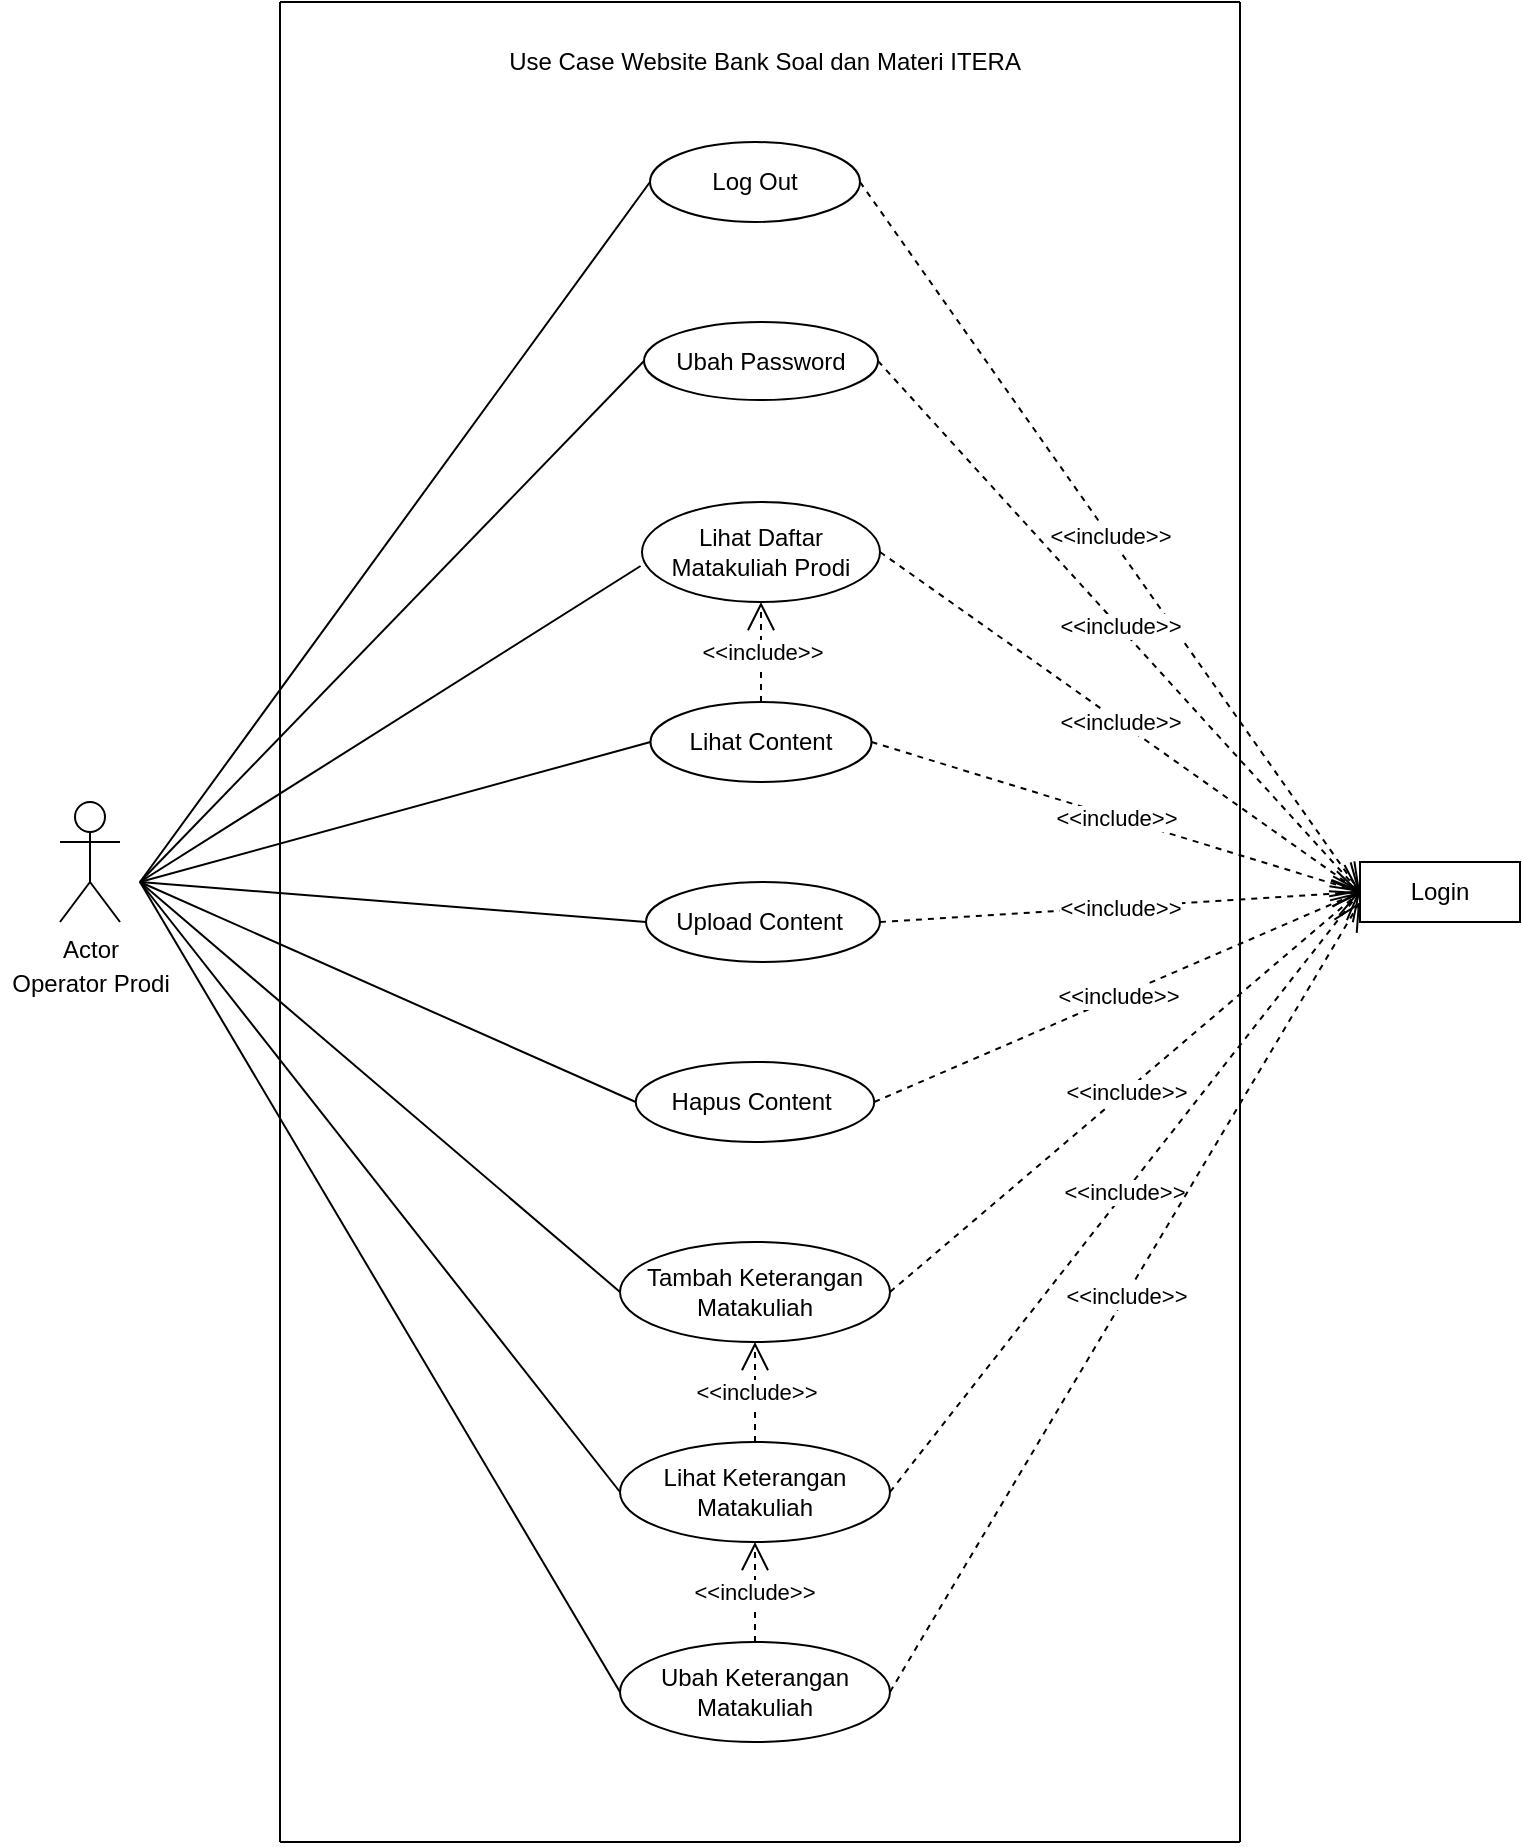 <mxfile version="12.7.9" type="device"><diagram id="XrLSz7aazPKgU-OYFStt" name="Page-1"><mxGraphModel dx="1259" dy="1600" grid="1" gridSize="10" guides="1" tooltips="1" connect="1" arrows="1" fold="1" page="1" pageScale="1" pageWidth="850" pageHeight="1100" math="0" shadow="0"><root><mxCell id="0"/><mxCell id="1" parent="0"/><mxCell id="FKXOWX3bztiMIr0WRSE_-1" value="Actor" style="shape=umlActor;verticalLabelPosition=bottom;labelBackgroundColor=#ffffff;verticalAlign=top;html=1;outlineConnect=0;" parent="1" vertex="1"><mxGeometry x="50" y="360" width="30" height="60" as="geometry"/></mxCell><mxCell id="FKXOWX3bztiMIr0WRSE_-2" value="Operator Prodi" style="text;html=1;align=center;verticalAlign=middle;resizable=0;points=[];autosize=1;" parent="1" vertex="1"><mxGeometry x="20" y="441" width="90" height="20" as="geometry"/></mxCell><mxCell id="FKXOWX3bztiMIr0WRSE_-3" value="Login" style="rounded=0;whiteSpace=wrap;html=1;" parent="1" vertex="1"><mxGeometry x="700" y="390" width="80" height="30" as="geometry"/></mxCell><mxCell id="FKXOWX3bztiMIr0WRSE_-4" value="Log Out" style="ellipse;whiteSpace=wrap;html=1;" parent="1" vertex="1"><mxGeometry x="345" y="30" width="105" height="40" as="geometry"/></mxCell><mxCell id="FKXOWX3bztiMIr0WRSE_-5" value="Ubah Password" style="ellipse;whiteSpace=wrap;html=1;" parent="1" vertex="1"><mxGeometry x="342" y="120" width="117" height="39" as="geometry"/></mxCell><mxCell id="FKXOWX3bztiMIr0WRSE_-6" value="Lihat Daftar Matakuliah Prodi" style="ellipse;whiteSpace=wrap;html=1;" parent="1" vertex="1"><mxGeometry x="341" y="210" width="119" height="50" as="geometry"/></mxCell><mxCell id="FKXOWX3bztiMIr0WRSE_-7" value="Upload Content&amp;nbsp;" style="ellipse;whiteSpace=wrap;html=1;" parent="1" vertex="1"><mxGeometry x="343" y="400" width="117" height="40" as="geometry"/></mxCell><mxCell id="FKXOWX3bztiMIr0WRSE_-8" value="Lihat Content" style="ellipse;whiteSpace=wrap;html=1;" parent="1" vertex="1"><mxGeometry x="345.25" y="310" width="110.5" height="40" as="geometry"/></mxCell><mxCell id="FKXOWX3bztiMIr0WRSE_-9" value="Hapus Content&amp;nbsp;" style="ellipse;whiteSpace=wrap;html=1;" parent="1" vertex="1"><mxGeometry x="337.87" y="490" width="119.25" height="40" as="geometry"/></mxCell><mxCell id="FKXOWX3bztiMIr0WRSE_-10" value="Tambah Keterangan Matakuliah" style="ellipse;whiteSpace=wrap;html=1;" parent="1" vertex="1"><mxGeometry x="330" y="580" width="135" height="50" as="geometry"/></mxCell><mxCell id="FKXOWX3bztiMIr0WRSE_-11" value="Lihat Keterangan Matakuliah" style="ellipse;whiteSpace=wrap;html=1;" parent="1" vertex="1"><mxGeometry x="330" y="680" width="135" height="50" as="geometry"/></mxCell><mxCell id="FKXOWX3bztiMIr0WRSE_-12" value="Ubah Keterangan Matakuliah" style="ellipse;whiteSpace=wrap;html=1;" parent="1" vertex="1"><mxGeometry x="329.99" y="780" width="135" height="50" as="geometry"/></mxCell><mxCell id="FKXOWX3bztiMIr0WRSE_-16" value="" style="endArrow=none;html=1;" parent="1" edge="1"><mxGeometry width="50" height="50" relative="1" as="geometry"><mxPoint x="160" y="880" as="sourcePoint"/><mxPoint x="160" y="-40" as="targetPoint"/></mxGeometry></mxCell><mxCell id="FKXOWX3bztiMIr0WRSE_-17" value="" style="endArrow=none;html=1;" parent="1" edge="1"><mxGeometry width="50" height="50" relative="1" as="geometry"><mxPoint x="160" y="880" as="sourcePoint"/><mxPoint x="640" y="880" as="targetPoint"/></mxGeometry></mxCell><mxCell id="FKXOWX3bztiMIr0WRSE_-18" value="" style="endArrow=none;html=1;" parent="1" edge="1"><mxGeometry width="50" height="50" relative="1" as="geometry"><mxPoint x="640" y="880" as="sourcePoint"/><mxPoint x="640" y="-40" as="targetPoint"/></mxGeometry></mxCell><mxCell id="FKXOWX3bztiMIr0WRSE_-20" value="" style="endArrow=none;html=1;" parent="1" edge="1"><mxGeometry width="50" height="50" relative="1" as="geometry"><mxPoint x="640" y="-40" as="sourcePoint"/><mxPoint x="160" y="-40" as="targetPoint"/></mxGeometry></mxCell><mxCell id="FKXOWX3bztiMIr0WRSE_-21" value="Use Case Website Bank Soal dan Materi ITERA" style="text;html=1;align=center;verticalAlign=middle;resizable=0;points=[];autosize=1;" parent="1" vertex="1"><mxGeometry x="266.5" y="-20" width="270" height="20" as="geometry"/></mxCell><mxCell id="FKXOWX3bztiMIr0WRSE_-22" value="" style="endArrow=none;html=1;entryX=0;entryY=0.5;entryDx=0;entryDy=0;" parent="1" target="FKXOWX3bztiMIr0WRSE_-4" edge="1"><mxGeometry width="50" height="50" relative="1" as="geometry"><mxPoint x="90" y="400" as="sourcePoint"/><mxPoint x="670" y="260" as="targetPoint"/></mxGeometry></mxCell><mxCell id="FKXOWX3bztiMIr0WRSE_-23" value="" style="endArrow=none;html=1;entryX=0;entryY=0.5;entryDx=0;entryDy=0;" parent="1" target="FKXOWX3bztiMIr0WRSE_-5" edge="1"><mxGeometry width="50" height="50" relative="1" as="geometry"><mxPoint x="90" y="400" as="sourcePoint"/><mxPoint x="355" y="60" as="targetPoint"/></mxGeometry></mxCell><mxCell id="FKXOWX3bztiMIr0WRSE_-24" value="" style="endArrow=none;html=1;entryX=-0.006;entryY=0.64;entryDx=0;entryDy=0;entryPerimeter=0;" parent="1" target="FKXOWX3bztiMIr0WRSE_-6" edge="1"><mxGeometry width="50" height="50" relative="1" as="geometry"><mxPoint x="90" y="400" as="sourcePoint"/><mxPoint x="365" y="70" as="targetPoint"/></mxGeometry></mxCell><mxCell id="FKXOWX3bztiMIr0WRSE_-25" value="" style="endArrow=none;html=1;entryX=0;entryY=0.5;entryDx=0;entryDy=0;" parent="1" target="FKXOWX3bztiMIr0WRSE_-8" edge="1"><mxGeometry width="50" height="50" relative="1" as="geometry"><mxPoint x="90" y="400" as="sourcePoint"/><mxPoint x="375" y="80" as="targetPoint"/></mxGeometry></mxCell><mxCell id="FKXOWX3bztiMIr0WRSE_-26" value="" style="endArrow=none;html=1;entryX=0;entryY=0.5;entryDx=0;entryDy=0;" parent="1" target="FKXOWX3bztiMIr0WRSE_-7" edge="1"><mxGeometry width="50" height="50" relative="1" as="geometry"><mxPoint x="90" y="400" as="sourcePoint"/><mxPoint x="385" y="90" as="targetPoint"/></mxGeometry></mxCell><mxCell id="FKXOWX3bztiMIr0WRSE_-27" value="" style="endArrow=none;html=1;entryX=0;entryY=0.5;entryDx=0;entryDy=0;" parent="1" target="FKXOWX3bztiMIr0WRSE_-9" edge="1"><mxGeometry width="50" height="50" relative="1" as="geometry"><mxPoint x="90" y="400" as="sourcePoint"/><mxPoint x="395" y="100" as="targetPoint"/></mxGeometry></mxCell><mxCell id="FKXOWX3bztiMIr0WRSE_-29" value="" style="endArrow=none;html=1;entryX=0;entryY=0.5;entryDx=0;entryDy=0;" parent="1" target="FKXOWX3bztiMIr0WRSE_-10" edge="1"><mxGeometry width="50" height="50" relative="1" as="geometry"><mxPoint x="90" y="400" as="sourcePoint"/><mxPoint x="320" y="620" as="targetPoint"/></mxGeometry></mxCell><mxCell id="FKXOWX3bztiMIr0WRSE_-31" value="" style="endArrow=none;html=1;entryX=0;entryY=0.5;entryDx=0;entryDy=0;" parent="1" target="FKXOWX3bztiMIr0WRSE_-11" edge="1"><mxGeometry width="50" height="50" relative="1" as="geometry"><mxPoint x="90" y="400" as="sourcePoint"/><mxPoint x="310" y="705" as="targetPoint"/></mxGeometry></mxCell><mxCell id="FKXOWX3bztiMIr0WRSE_-32" value="" style="endArrow=none;html=1;entryX=0;entryY=0.5;entryDx=0;entryDy=0;" parent="1" target="FKXOWX3bztiMIr0WRSE_-12" edge="1"><mxGeometry width="50" height="50" relative="1" as="geometry"><mxPoint x="90" y="400" as="sourcePoint"/><mxPoint x="350" y="625" as="targetPoint"/></mxGeometry></mxCell><mxCell id="FKXOWX3bztiMIr0WRSE_-33" value="&amp;lt;&amp;lt;include&amp;gt;&amp;gt;" style="endArrow=open;endSize=12;dashed=1;html=1;exitX=1;exitY=0.5;exitDx=0;exitDy=0;entryX=0;entryY=0.5;entryDx=0;entryDy=0;" parent="1" source="FKXOWX3bztiMIr0WRSE_-4" target="FKXOWX3bztiMIr0WRSE_-3" edge="1"><mxGeometry width="160" relative="1" as="geometry"><mxPoint x="452.5" y="120" as="sourcePoint"/><mxPoint x="690" y="444" as="targetPoint"/></mxGeometry></mxCell><mxCell id="FKXOWX3bztiMIr0WRSE_-34" value="&amp;lt;&amp;lt;include&amp;gt;&amp;gt;" style="endArrow=open;endSize=12;dashed=1;html=1;exitX=1;exitY=0.5;exitDx=0;exitDy=0;entryX=0;entryY=0.5;entryDx=0;entryDy=0;" parent="1" source="FKXOWX3bztiMIr0WRSE_-5" target="FKXOWX3bztiMIr0WRSE_-3" edge="1"><mxGeometry width="160" relative="1" as="geometry"><mxPoint x="462.5" y="130" as="sourcePoint"/><mxPoint x="670" y="430" as="targetPoint"/></mxGeometry></mxCell><mxCell id="FKXOWX3bztiMIr0WRSE_-35" value="&amp;lt;&amp;lt;include&amp;gt;&amp;gt;" style="endArrow=open;endSize=12;dashed=1;html=1;exitX=1;exitY=0.5;exitDx=0;exitDy=0;entryX=0;entryY=0.5;entryDx=0;entryDy=0;" parent="1" source="FKXOWX3bztiMIr0WRSE_-6" target="FKXOWX3bztiMIr0WRSE_-3" edge="1"><mxGeometry width="160" relative="1" as="geometry"><mxPoint x="472.5" y="140" as="sourcePoint"/><mxPoint x="710" y="464" as="targetPoint"/></mxGeometry></mxCell><mxCell id="FKXOWX3bztiMIr0WRSE_-36" value="&amp;lt;&amp;lt;include&amp;gt;&amp;gt;" style="endArrow=open;endSize=12;dashed=1;html=1;exitX=1;exitY=0.5;exitDx=0;exitDy=0;entryX=0;entryY=0.5;entryDx=0;entryDy=0;" parent="1" source="FKXOWX3bztiMIr0WRSE_-8" target="FKXOWX3bztiMIr0WRSE_-3" edge="1"><mxGeometry width="160" relative="1" as="geometry"><mxPoint x="482.5" y="150" as="sourcePoint"/><mxPoint x="720" y="474" as="targetPoint"/></mxGeometry></mxCell><mxCell id="FKXOWX3bztiMIr0WRSE_-37" value="&amp;lt;&amp;lt;include&amp;gt;&amp;gt;" style="endArrow=open;endSize=12;dashed=1;html=1;exitX=1;exitY=0.5;exitDx=0;exitDy=0;entryX=0;entryY=0.5;entryDx=0;entryDy=0;" parent="1" source="FKXOWX3bztiMIr0WRSE_-7" target="FKXOWX3bztiMIr0WRSE_-3" edge="1"><mxGeometry width="160" relative="1" as="geometry"><mxPoint x="492.5" y="160" as="sourcePoint"/><mxPoint x="730" y="484" as="targetPoint"/></mxGeometry></mxCell><mxCell id="FKXOWX3bztiMIr0WRSE_-38" value="&amp;lt;&amp;lt;include&amp;gt;&amp;gt;" style="endArrow=open;endSize=12;dashed=1;html=1;exitX=1;exitY=0.5;exitDx=0;exitDy=0;entryX=0;entryY=0.5;entryDx=0;entryDy=0;" parent="1" source="FKXOWX3bztiMIr0WRSE_-9" target="FKXOWX3bztiMIr0WRSE_-3" edge="1"><mxGeometry width="160" relative="1" as="geometry"><mxPoint x="470" y="430" as="sourcePoint"/><mxPoint x="710" y="415" as="targetPoint"/></mxGeometry></mxCell><mxCell id="FKXOWX3bztiMIr0WRSE_-39" value="&amp;lt;&amp;lt;include&amp;gt;&amp;gt;" style="endArrow=open;endSize=12;dashed=1;html=1;exitX=1;exitY=0.5;exitDx=0;exitDy=0;entryX=0;entryY=0.5;entryDx=0;entryDy=0;" parent="1" source="FKXOWX3bztiMIr0WRSE_-10" target="FKXOWX3bztiMIr0WRSE_-3" edge="1"><mxGeometry width="160" relative="1" as="geometry"><mxPoint x="480" y="440" as="sourcePoint"/><mxPoint x="720" y="425" as="targetPoint"/></mxGeometry></mxCell><mxCell id="FKXOWX3bztiMIr0WRSE_-40" value="&amp;lt;&amp;lt;include&amp;gt;&amp;gt;" style="endArrow=open;endSize=12;dashed=1;html=1;exitX=1;exitY=0.5;exitDx=0;exitDy=0;entryX=0;entryY=0.5;entryDx=0;entryDy=0;" parent="1" source="FKXOWX3bztiMIr0WRSE_-11" target="FKXOWX3bztiMIr0WRSE_-3" edge="1"><mxGeometry width="160" relative="1" as="geometry"><mxPoint x="490" y="450" as="sourcePoint"/><mxPoint x="730" y="435" as="targetPoint"/></mxGeometry></mxCell><mxCell id="FKXOWX3bztiMIr0WRSE_-41" value="&amp;lt;&amp;lt;include&amp;gt;&amp;gt;" style="endArrow=open;endSize=12;dashed=1;html=1;exitX=1;exitY=0.5;exitDx=0;exitDy=0;" parent="1" source="FKXOWX3bztiMIr0WRSE_-12" edge="1"><mxGeometry width="160" relative="1" as="geometry"><mxPoint x="490" y="820" as="sourcePoint"/><mxPoint x="700" y="410" as="targetPoint"/></mxGeometry></mxCell><mxCell id="FKXOWX3bztiMIr0WRSE_-43" value="&amp;lt;&amp;lt;include&amp;gt;&amp;gt;" style="endArrow=open;endSize=12;dashed=1;html=1;exitX=0.5;exitY=0;exitDx=0;exitDy=0;entryX=0.5;entryY=1;entryDx=0;entryDy=0;" parent="1" source="FKXOWX3bztiMIr0WRSE_-12" target="FKXOWX3bztiMIr0WRSE_-11" edge="1"><mxGeometry width="160" relative="1" as="geometry"><mxPoint x="320" y="750" as="sourcePoint"/><mxPoint x="330" y="770" as="targetPoint"/></mxGeometry></mxCell><mxCell id="FKXOWX3bztiMIr0WRSE_-47" value="&amp;lt;&amp;lt;include&amp;gt;&amp;gt;" style="endArrow=open;endSize=12;dashed=1;html=1;exitX=0.5;exitY=0;exitDx=0;exitDy=0;entryX=0.5;entryY=1;entryDx=0;entryDy=0;" parent="1" source="FKXOWX3bztiMIr0WRSE_-11" target="FKXOWX3bztiMIr0WRSE_-10" edge="1"><mxGeometry width="160" relative="1" as="geometry"><mxPoint x="475" y="615" as="sourcePoint"/><mxPoint x="710" y="415" as="targetPoint"/></mxGeometry></mxCell><mxCell id="T8JY9D19DuPPoqbTde7c-1" value="&amp;lt;&amp;lt;include&amp;gt;&amp;gt;" style="endArrow=open;endSize=12;dashed=1;html=1;exitX=0.5;exitY=0;exitDx=0;exitDy=0;" parent="1" source="FKXOWX3bztiMIr0WRSE_-8" target="FKXOWX3bztiMIr0WRSE_-6" edge="1"><mxGeometry width="160" relative="1" as="geometry"><mxPoint x="461.5" y="580" as="sourcePoint"/><mxPoint x="690" y="444" as="targetPoint"/></mxGeometry></mxCell></root></mxGraphModel></diagram></mxfile>